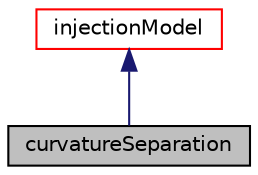 digraph "curvatureSeparation"
{
  bgcolor="transparent";
  edge [fontname="Helvetica",fontsize="10",labelfontname="Helvetica",labelfontsize="10"];
  node [fontname="Helvetica",fontsize="10",shape=record];
  Node1 [label="curvatureSeparation",height=0.2,width=0.4,color="black", fillcolor="grey75", style="filled" fontcolor="black"];
  Node2 -> Node1 [dir="back",color="midnightblue",fontsize="10",style="solid",fontname="Helvetica"];
  Node2 [label="injectionModel",height=0.2,width=0.4,color="red",URL="$classFoam_1_1regionModels_1_1surfaceFilmModels_1_1injectionModel.html",tooltip="Base class for film injection models, handling mass transfer from the film. "];
}
